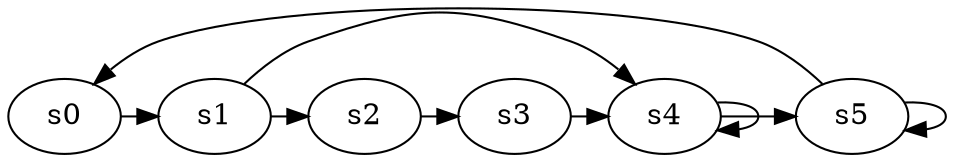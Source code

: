 digraph game_0419_cycle_6 {
    s0 [name="s0", player=1, target=1];
    s1 [name="s1", player=0, target=1];
    s2 [name="s2", player=1];
    s3 [name="s3", player=0];
    s4 [name="s4", player=0, target=1];
    s5 [name="s5", player=0];

    s0 -> s1 [constraint="time % 7 == 5"];
    s1 -> s2 [constraint="time == 2 || time == 3 || time == 14"];
    s2 -> s3 [constraint="time % 4 == 1 || time % 4 == 2"];
    s3 -> s4 [constraint="time % 2 == 1 || time % 2 == 0"];
    s4 -> s5 [constraint="time % 3 == 0 && !(time % 3 == 0)"];
    s5 -> s0 [constraint="!(time % 4 == 0)"];
    s1 -> s4 [constraint="time == 5 || time == 8"];
    s4 -> s4 [constraint="time % 2 == 0"];
    s5 -> s5 [constraint="time % 4 == 0"];
}

